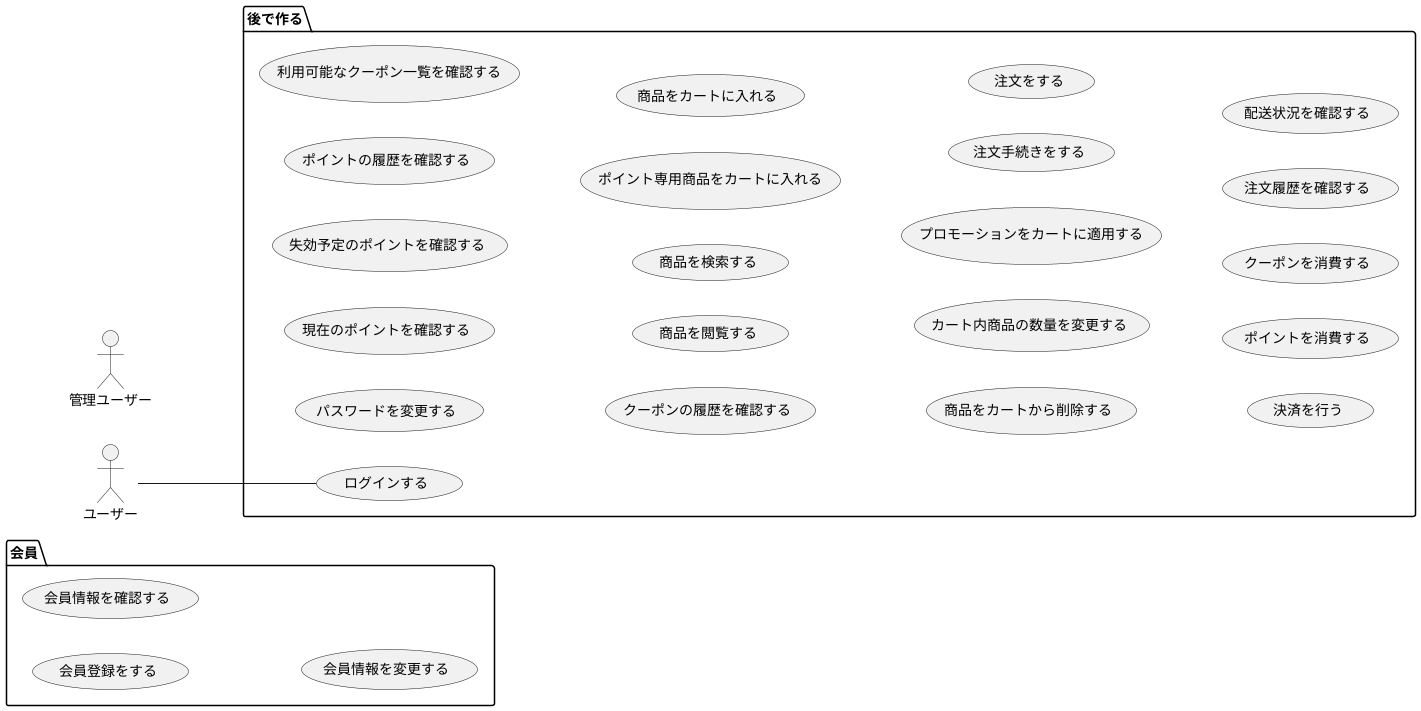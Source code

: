 ' 1. 名前は書こう
@startuml ユースケース図

    left to right direction

    actor ユーザー
    actor 管理ユーザー

    package 会員{
        usecase 会員登録をする
        usecase 会員情報を確認する
        usecase 会員情報を変更する
    }

    package 後で作る{
        usecase ログインする
        
        usecase パスワードを変更する
        
        

        usecase 現在のポイントを確認する
        usecase 失効予定のポイントを確認する
        usecase ポイントの履歴を確認する

        usecase 利用可能なクーポン一覧を確認する
        usecase クーポンの履歴を確認する

        usecase 商品を閲覧する
        usecase 商品を検索する
        usecase ポイント専用商品をカートに入れる

        usecase 商品をカートに入れる
        usecase 商品をカートから削除する
        usecase カート内商品の数量を変更する
        usecase プロモーションをカートに適用する

        usecase 注文手続きをする
        usecase 注文をする
        usecase 決済を行う
        usecase ポイントを消費する
        usecase クーポンを消費する
        usecase 注文履歴を確認する
        usecase 配送状況を確認する
    }

    ユーザー -- ログインする

    ' ' 9. メモ
    ' note bottom of 閲覧者 : 試合を予想したりする
    
@enduml